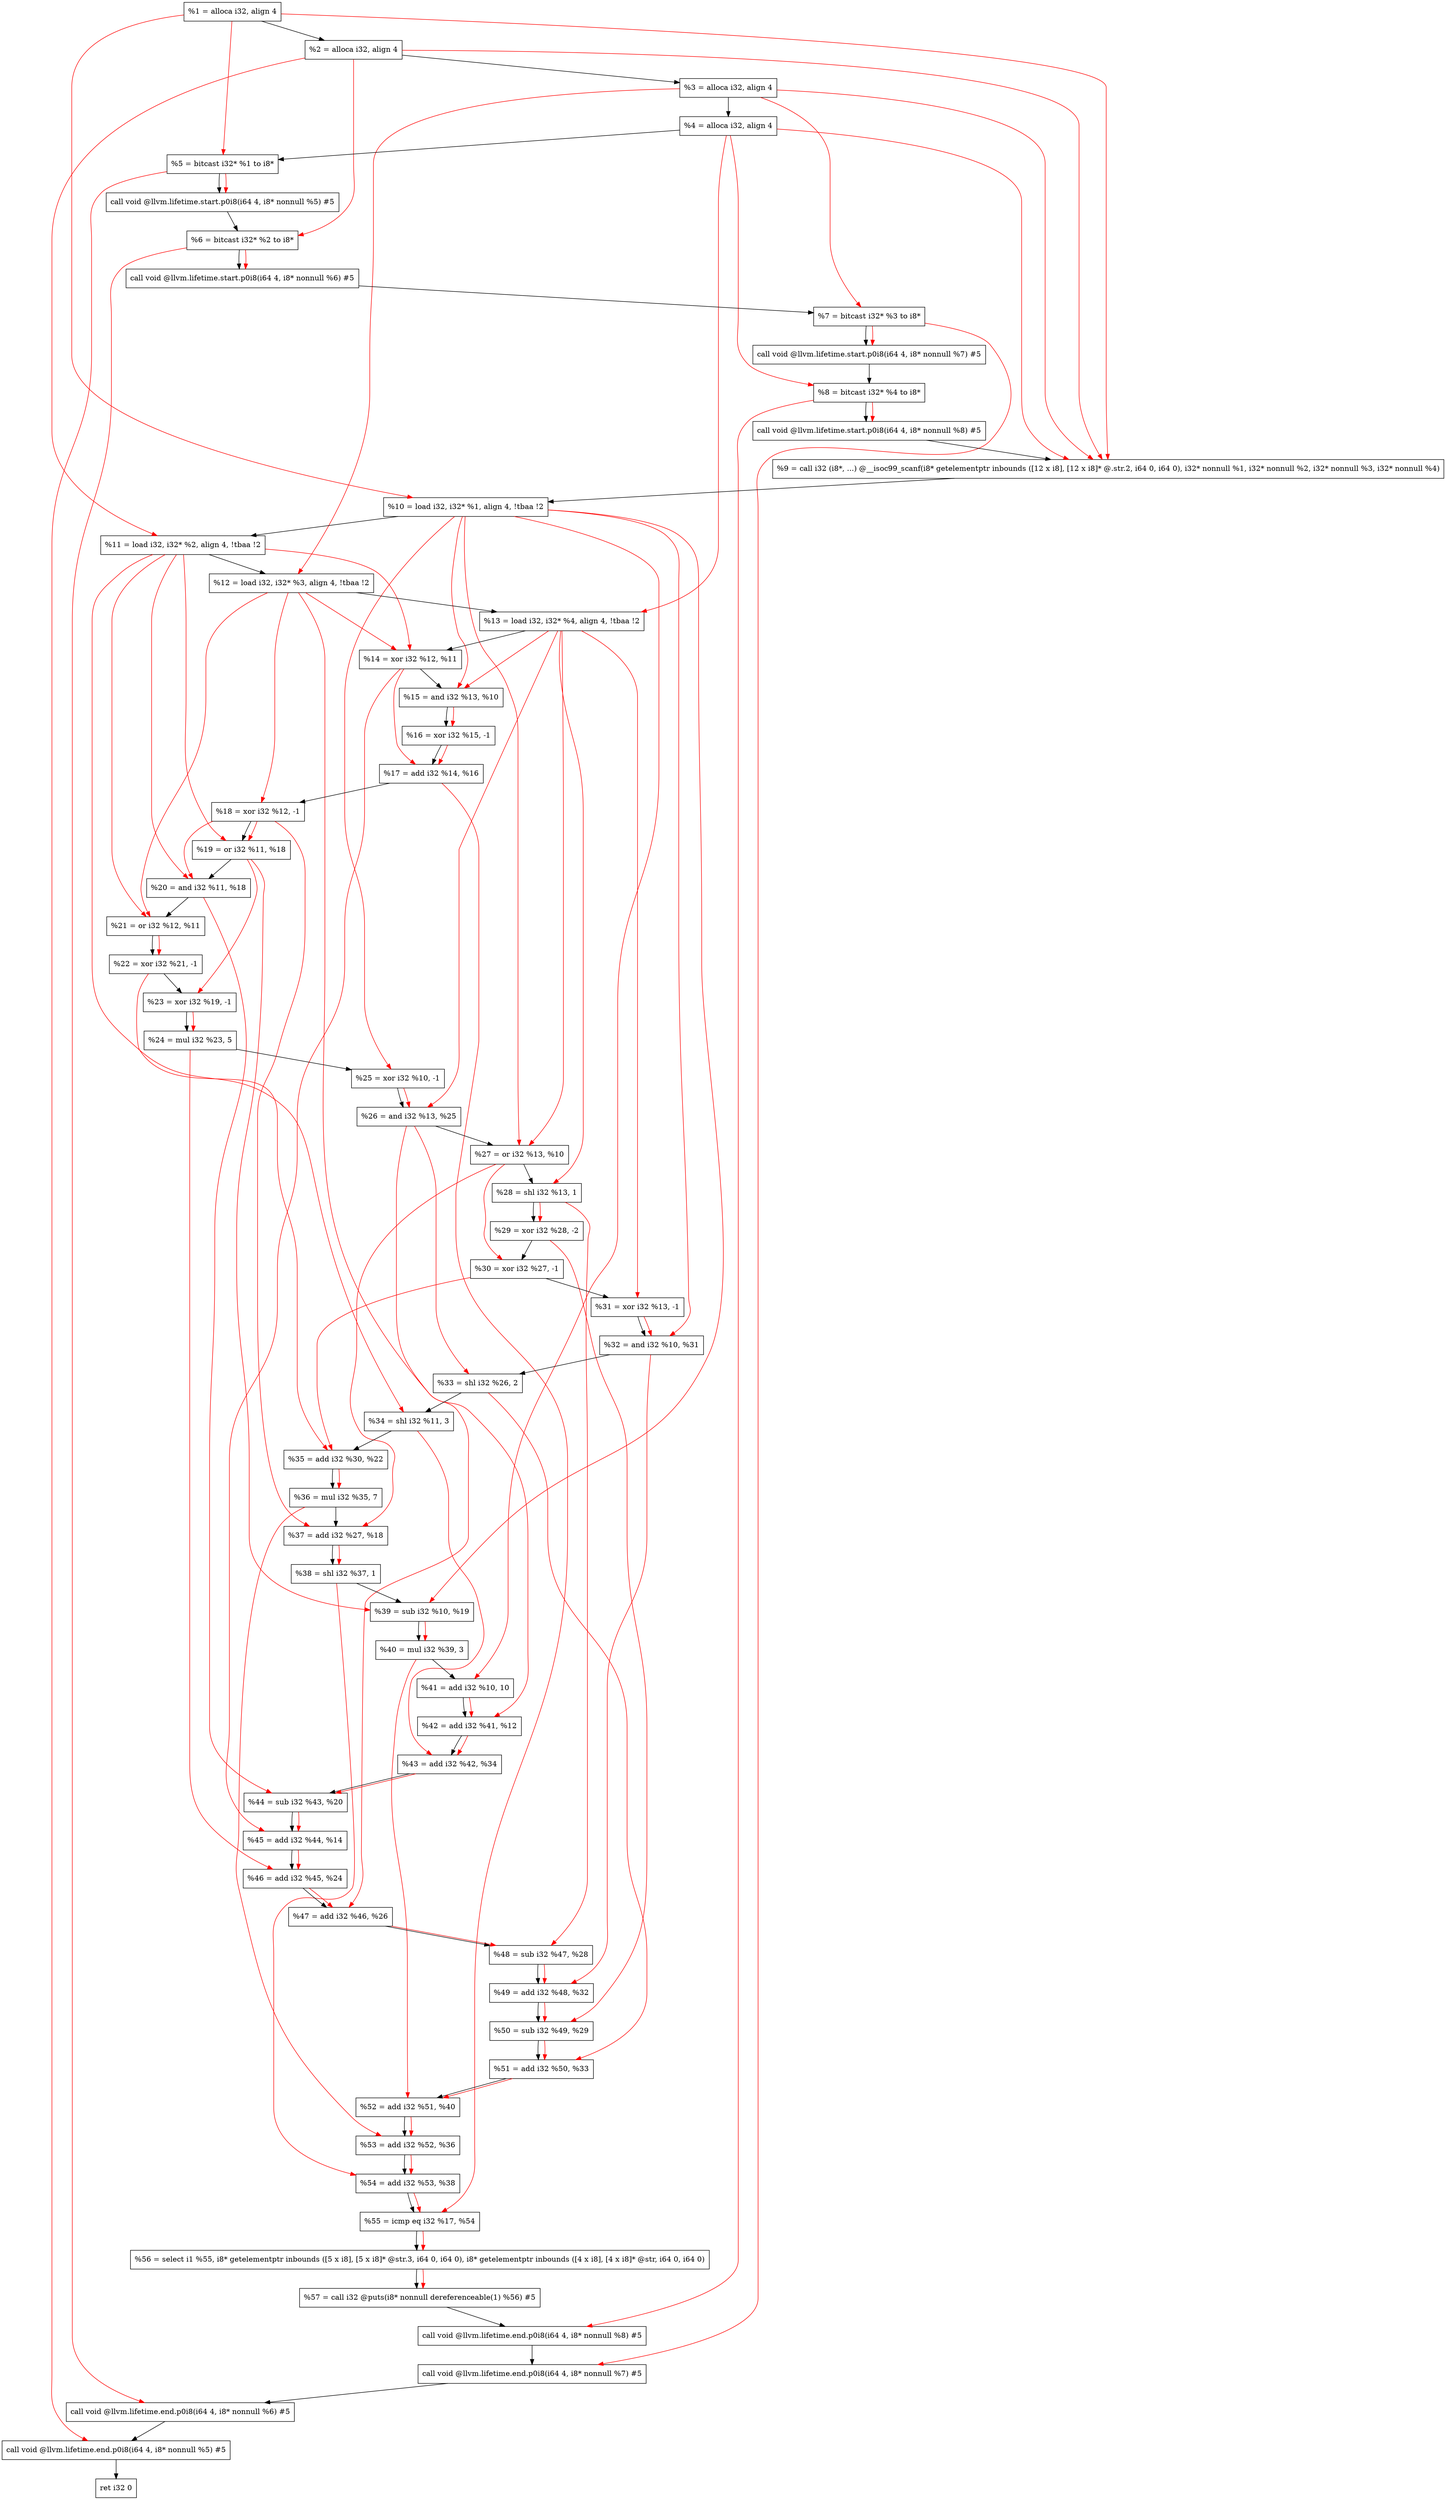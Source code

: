 digraph "DFG for'main' function" {
	Node0xfc2d88[shape=record, label="  %1 = alloca i32, align 4"];
	Node0xfc2e08[shape=record, label="  %2 = alloca i32, align 4"];
	Node0xfc2e98[shape=record, label="  %3 = alloca i32, align 4"];
	Node0xfc2ef8[shape=record, label="  %4 = alloca i32, align 4"];
	Node0xfc2fa8[shape=record, label="  %5 = bitcast i32* %1 to i8*"];
	Node0xfc33d8[shape=record, label="  call void @llvm.lifetime.start.p0i8(i64 4, i8* nonnull %5) #5"];
	Node0xfc34b8[shape=record, label="  %6 = bitcast i32* %2 to i8*"];
	Node0xfc35b8[shape=record, label="  call void @llvm.lifetime.start.p0i8(i64 4, i8* nonnull %6) #5"];
	Node0xfc3678[shape=record, label="  %7 = bitcast i32* %3 to i8*"];
	Node0xfc3728[shape=record, label="  call void @llvm.lifetime.start.p0i8(i64 4, i8* nonnull %7) #5"];
	Node0xfc37e8[shape=record, label="  %8 = bitcast i32* %4 to i8*"];
	Node0xfc3898[shape=record, label="  call void @llvm.lifetime.start.p0i8(i64 4, i8* nonnull %8) #5"];
	Node0xfbdba0[shape=record, label="  %9 = call i32 (i8*, ...) @__isoc99_scanf(i8* getelementptr inbounds ([12 x i8], [12 x i8]* @.str.2, i64 0, i64 0), i32* nonnull %1, i32* nonnull %2, i32* nonnull %3, i32* nonnull %4)"];
	Node0xfc3a98[shape=record, label="  %10 = load i32, i32* %1, align 4, !tbaa !2"];
	Node0xfc4a08[shape=record, label="  %11 = load i32, i32* %2, align 4, !tbaa !2"];
	Node0xfc5078[shape=record, label="  %12 = load i32, i32* %3, align 4, !tbaa !2"];
	Node0xfc50d8[shape=record, label="  %13 = load i32, i32* %4, align 4, !tbaa !2"];
	Node0xfc5150[shape=record, label="  %14 = xor i32 %12, %11"];
	Node0xfc51c0[shape=record, label="  %15 = and i32 %13, %10"];
	Node0xfc5230[shape=record, label="  %16 = xor i32 %15, -1"];
	Node0xfc52a0[shape=record, label="  %17 = add i32 %14, %16"];
	Node0xfc5310[shape=record, label="  %18 = xor i32 %12, -1"];
	Node0xfc5380[shape=record, label="  %19 = or i32 %11, %18"];
	Node0xfc53f0[shape=record, label="  %20 = and i32 %11, %18"];
	Node0xfc5460[shape=record, label="  %21 = or i32 %12, %11"];
	Node0xfc54d0[shape=record, label="  %22 = xor i32 %21, -1"];
	Node0xfc5540[shape=record, label="  %23 = xor i32 %19, -1"];
	Node0xfc55b0[shape=record, label="  %24 = mul i32 %23, 5"];
	Node0xfc5620[shape=record, label="  %25 = xor i32 %10, -1"];
	Node0xfc5690[shape=record, label="  %26 = and i32 %13, %25"];
	Node0xfc5700[shape=record, label="  %27 = or i32 %13, %10"];
	Node0xfc5770[shape=record, label="  %28 = shl i32 %13, 1"];
	Node0xfc57e0[shape=record, label="  %29 = xor i32 %28, -2"];
	Node0xfc5850[shape=record, label="  %30 = xor i32 %27, -1"];
	Node0xfc58c0[shape=record, label="  %31 = xor i32 %13, -1"];
	Node0xfc5930[shape=record, label="  %32 = and i32 %10, %31"];
	Node0xfc59a0[shape=record, label="  %33 = shl i32 %26, 2"];
	Node0xfc5a10[shape=record, label="  %34 = shl i32 %11, 3"];
	Node0xfc5a80[shape=record, label="  %35 = add i32 %30, %22"];
	Node0xfc5af0[shape=record, label="  %36 = mul i32 %35, 7"];
	Node0xfc5b60[shape=record, label="  %37 = add i32 %27, %18"];
	Node0xfc5bd0[shape=record, label="  %38 = shl i32 %37, 1"];
	Node0xfc5c40[shape=record, label="  %39 = sub i32 %10, %19"];
	Node0xfc5cb0[shape=record, label="  %40 = mul i32 %39, 3"];
	Node0xfc5d20[shape=record, label="  %41 = add i32 %10, 10"];
	Node0xfc5d90[shape=record, label="  %42 = add i32 %41, %12"];
	Node0xfc5e00[shape=record, label="  %43 = add i32 %42, %34"];
	Node0xfc5e70[shape=record, label="  %44 = sub i32 %43, %20"];
	Node0xfc5ee0[shape=record, label="  %45 = add i32 %44, %14"];
	Node0xfc5f50[shape=record, label="  %46 = add i32 %45, %24"];
	Node0xfc5fc0[shape=record, label="  %47 = add i32 %46, %26"];
	Node0xfc6030[shape=record, label="  %48 = sub i32 %47, %28"];
	Node0xfc60a0[shape=record, label="  %49 = add i32 %48, %32"];
	Node0xfc6110[shape=record, label="  %50 = sub i32 %49, %29"];
	Node0xfc6180[shape=record, label="  %51 = add i32 %50, %33"];
	Node0xfc61f0[shape=record, label="  %52 = add i32 %51, %40"];
	Node0xfc6260[shape=record, label="  %53 = add i32 %52, %36"];
	Node0xfc62d0[shape=record, label="  %54 = add i32 %53, %38"];
	Node0xfc6340[shape=record, label="  %55 = icmp eq i32 %17, %54"];
	Node0xf628b8[shape=record, label="  %56 = select i1 %55, i8* getelementptr inbounds ([5 x i8], [5 x i8]* @str.3, i64 0, i64 0), i8* getelementptr inbounds ([4 x i8], [4 x i8]* @str, i64 0, i64 0)"];
	Node0xfc63d0[shape=record, label="  %57 = call i32 @puts(i8* nonnull dereferenceable(1) %56) #5"];
	Node0xfc6678[shape=record, label="  call void @llvm.lifetime.end.p0i8(i64 4, i8* nonnull %8) #5"];
	Node0xfc67d8[shape=record, label="  call void @llvm.lifetime.end.p0i8(i64 4, i8* nonnull %7) #5"];
	Node0xfc68e8[shape=record, label="  call void @llvm.lifetime.end.p0i8(i64 4, i8* nonnull %6) #5"];
	Node0xfc69f8[shape=record, label="  call void @llvm.lifetime.end.p0i8(i64 4, i8* nonnull %5) #5"];
	Node0xfc6ab8[shape=record, label="  ret i32 0"];
	Node0xfc2d88 -> Node0xfc2e08;
	Node0xfc2e08 -> Node0xfc2e98;
	Node0xfc2e98 -> Node0xfc2ef8;
	Node0xfc2ef8 -> Node0xfc2fa8;
	Node0xfc2fa8 -> Node0xfc33d8;
	Node0xfc33d8 -> Node0xfc34b8;
	Node0xfc34b8 -> Node0xfc35b8;
	Node0xfc35b8 -> Node0xfc3678;
	Node0xfc3678 -> Node0xfc3728;
	Node0xfc3728 -> Node0xfc37e8;
	Node0xfc37e8 -> Node0xfc3898;
	Node0xfc3898 -> Node0xfbdba0;
	Node0xfbdba0 -> Node0xfc3a98;
	Node0xfc3a98 -> Node0xfc4a08;
	Node0xfc4a08 -> Node0xfc5078;
	Node0xfc5078 -> Node0xfc50d8;
	Node0xfc50d8 -> Node0xfc5150;
	Node0xfc5150 -> Node0xfc51c0;
	Node0xfc51c0 -> Node0xfc5230;
	Node0xfc5230 -> Node0xfc52a0;
	Node0xfc52a0 -> Node0xfc5310;
	Node0xfc5310 -> Node0xfc5380;
	Node0xfc5380 -> Node0xfc53f0;
	Node0xfc53f0 -> Node0xfc5460;
	Node0xfc5460 -> Node0xfc54d0;
	Node0xfc54d0 -> Node0xfc5540;
	Node0xfc5540 -> Node0xfc55b0;
	Node0xfc55b0 -> Node0xfc5620;
	Node0xfc5620 -> Node0xfc5690;
	Node0xfc5690 -> Node0xfc5700;
	Node0xfc5700 -> Node0xfc5770;
	Node0xfc5770 -> Node0xfc57e0;
	Node0xfc57e0 -> Node0xfc5850;
	Node0xfc5850 -> Node0xfc58c0;
	Node0xfc58c0 -> Node0xfc5930;
	Node0xfc5930 -> Node0xfc59a0;
	Node0xfc59a0 -> Node0xfc5a10;
	Node0xfc5a10 -> Node0xfc5a80;
	Node0xfc5a80 -> Node0xfc5af0;
	Node0xfc5af0 -> Node0xfc5b60;
	Node0xfc5b60 -> Node0xfc5bd0;
	Node0xfc5bd0 -> Node0xfc5c40;
	Node0xfc5c40 -> Node0xfc5cb0;
	Node0xfc5cb0 -> Node0xfc5d20;
	Node0xfc5d20 -> Node0xfc5d90;
	Node0xfc5d90 -> Node0xfc5e00;
	Node0xfc5e00 -> Node0xfc5e70;
	Node0xfc5e70 -> Node0xfc5ee0;
	Node0xfc5ee0 -> Node0xfc5f50;
	Node0xfc5f50 -> Node0xfc5fc0;
	Node0xfc5fc0 -> Node0xfc6030;
	Node0xfc6030 -> Node0xfc60a0;
	Node0xfc60a0 -> Node0xfc6110;
	Node0xfc6110 -> Node0xfc6180;
	Node0xfc6180 -> Node0xfc61f0;
	Node0xfc61f0 -> Node0xfc6260;
	Node0xfc6260 -> Node0xfc62d0;
	Node0xfc62d0 -> Node0xfc6340;
	Node0xfc6340 -> Node0xf628b8;
	Node0xf628b8 -> Node0xfc63d0;
	Node0xfc63d0 -> Node0xfc6678;
	Node0xfc6678 -> Node0xfc67d8;
	Node0xfc67d8 -> Node0xfc68e8;
	Node0xfc68e8 -> Node0xfc69f8;
	Node0xfc69f8 -> Node0xfc6ab8;
edge [color=red]
	Node0xfc2d88 -> Node0xfc2fa8;
	Node0xfc2fa8 -> Node0xfc33d8;
	Node0xfc2e08 -> Node0xfc34b8;
	Node0xfc34b8 -> Node0xfc35b8;
	Node0xfc2e98 -> Node0xfc3678;
	Node0xfc3678 -> Node0xfc3728;
	Node0xfc2ef8 -> Node0xfc37e8;
	Node0xfc37e8 -> Node0xfc3898;
	Node0xfc2d88 -> Node0xfbdba0;
	Node0xfc2e08 -> Node0xfbdba0;
	Node0xfc2e98 -> Node0xfbdba0;
	Node0xfc2ef8 -> Node0xfbdba0;
	Node0xfc2d88 -> Node0xfc3a98;
	Node0xfc2e08 -> Node0xfc4a08;
	Node0xfc2e98 -> Node0xfc5078;
	Node0xfc2ef8 -> Node0xfc50d8;
	Node0xfc5078 -> Node0xfc5150;
	Node0xfc4a08 -> Node0xfc5150;
	Node0xfc50d8 -> Node0xfc51c0;
	Node0xfc3a98 -> Node0xfc51c0;
	Node0xfc51c0 -> Node0xfc5230;
	Node0xfc5150 -> Node0xfc52a0;
	Node0xfc5230 -> Node0xfc52a0;
	Node0xfc5078 -> Node0xfc5310;
	Node0xfc4a08 -> Node0xfc5380;
	Node0xfc5310 -> Node0xfc5380;
	Node0xfc4a08 -> Node0xfc53f0;
	Node0xfc5310 -> Node0xfc53f0;
	Node0xfc5078 -> Node0xfc5460;
	Node0xfc4a08 -> Node0xfc5460;
	Node0xfc5460 -> Node0xfc54d0;
	Node0xfc5380 -> Node0xfc5540;
	Node0xfc5540 -> Node0xfc55b0;
	Node0xfc3a98 -> Node0xfc5620;
	Node0xfc50d8 -> Node0xfc5690;
	Node0xfc5620 -> Node0xfc5690;
	Node0xfc50d8 -> Node0xfc5700;
	Node0xfc3a98 -> Node0xfc5700;
	Node0xfc50d8 -> Node0xfc5770;
	Node0xfc5770 -> Node0xfc57e0;
	Node0xfc5700 -> Node0xfc5850;
	Node0xfc50d8 -> Node0xfc58c0;
	Node0xfc3a98 -> Node0xfc5930;
	Node0xfc58c0 -> Node0xfc5930;
	Node0xfc5690 -> Node0xfc59a0;
	Node0xfc4a08 -> Node0xfc5a10;
	Node0xfc5850 -> Node0xfc5a80;
	Node0xfc54d0 -> Node0xfc5a80;
	Node0xfc5a80 -> Node0xfc5af0;
	Node0xfc5700 -> Node0xfc5b60;
	Node0xfc5310 -> Node0xfc5b60;
	Node0xfc5b60 -> Node0xfc5bd0;
	Node0xfc3a98 -> Node0xfc5c40;
	Node0xfc5380 -> Node0xfc5c40;
	Node0xfc5c40 -> Node0xfc5cb0;
	Node0xfc3a98 -> Node0xfc5d20;
	Node0xfc5d20 -> Node0xfc5d90;
	Node0xfc5078 -> Node0xfc5d90;
	Node0xfc5d90 -> Node0xfc5e00;
	Node0xfc5a10 -> Node0xfc5e00;
	Node0xfc5e00 -> Node0xfc5e70;
	Node0xfc53f0 -> Node0xfc5e70;
	Node0xfc5e70 -> Node0xfc5ee0;
	Node0xfc5150 -> Node0xfc5ee0;
	Node0xfc5ee0 -> Node0xfc5f50;
	Node0xfc55b0 -> Node0xfc5f50;
	Node0xfc5f50 -> Node0xfc5fc0;
	Node0xfc5690 -> Node0xfc5fc0;
	Node0xfc5fc0 -> Node0xfc6030;
	Node0xfc5770 -> Node0xfc6030;
	Node0xfc6030 -> Node0xfc60a0;
	Node0xfc5930 -> Node0xfc60a0;
	Node0xfc60a0 -> Node0xfc6110;
	Node0xfc57e0 -> Node0xfc6110;
	Node0xfc6110 -> Node0xfc6180;
	Node0xfc59a0 -> Node0xfc6180;
	Node0xfc6180 -> Node0xfc61f0;
	Node0xfc5cb0 -> Node0xfc61f0;
	Node0xfc61f0 -> Node0xfc6260;
	Node0xfc5af0 -> Node0xfc6260;
	Node0xfc6260 -> Node0xfc62d0;
	Node0xfc5bd0 -> Node0xfc62d0;
	Node0xfc52a0 -> Node0xfc6340;
	Node0xfc62d0 -> Node0xfc6340;
	Node0xfc6340 -> Node0xf628b8;
	Node0xf628b8 -> Node0xfc63d0;
	Node0xfc37e8 -> Node0xfc6678;
	Node0xfc3678 -> Node0xfc67d8;
	Node0xfc34b8 -> Node0xfc68e8;
	Node0xfc2fa8 -> Node0xfc69f8;
}
